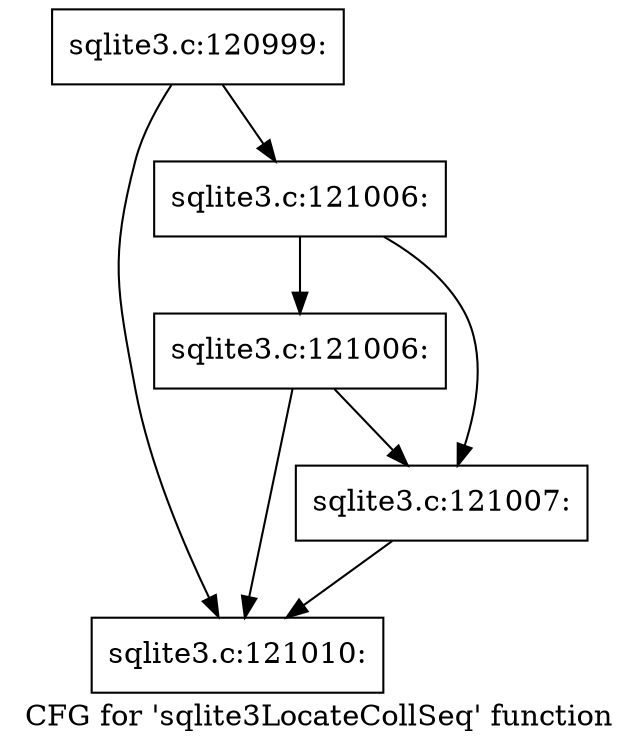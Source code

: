 digraph "CFG for 'sqlite3LocateCollSeq' function" {
	label="CFG for 'sqlite3LocateCollSeq' function";

	Node0x55c0f8a60bd0 [shape=record,label="{sqlite3.c:120999:}"];
	Node0x55c0f8a60bd0 -> Node0x55c0f8a67110;
	Node0x55c0f8a60bd0 -> Node0x55c0f8a67160;
	Node0x55c0f8a67160 [shape=record,label="{sqlite3.c:121006:}"];
	Node0x55c0f8a67160 -> Node0x55c0f8a673c0;
	Node0x55c0f8a67160 -> Node0x55c0f8a670c0;
	Node0x55c0f8a673c0 [shape=record,label="{sqlite3.c:121006:}"];
	Node0x55c0f8a673c0 -> Node0x55c0f8a67110;
	Node0x55c0f8a673c0 -> Node0x55c0f8a670c0;
	Node0x55c0f8a670c0 [shape=record,label="{sqlite3.c:121007:}"];
	Node0x55c0f8a670c0 -> Node0x55c0f8a67110;
	Node0x55c0f8a67110 [shape=record,label="{sqlite3.c:121010:}"];
}
